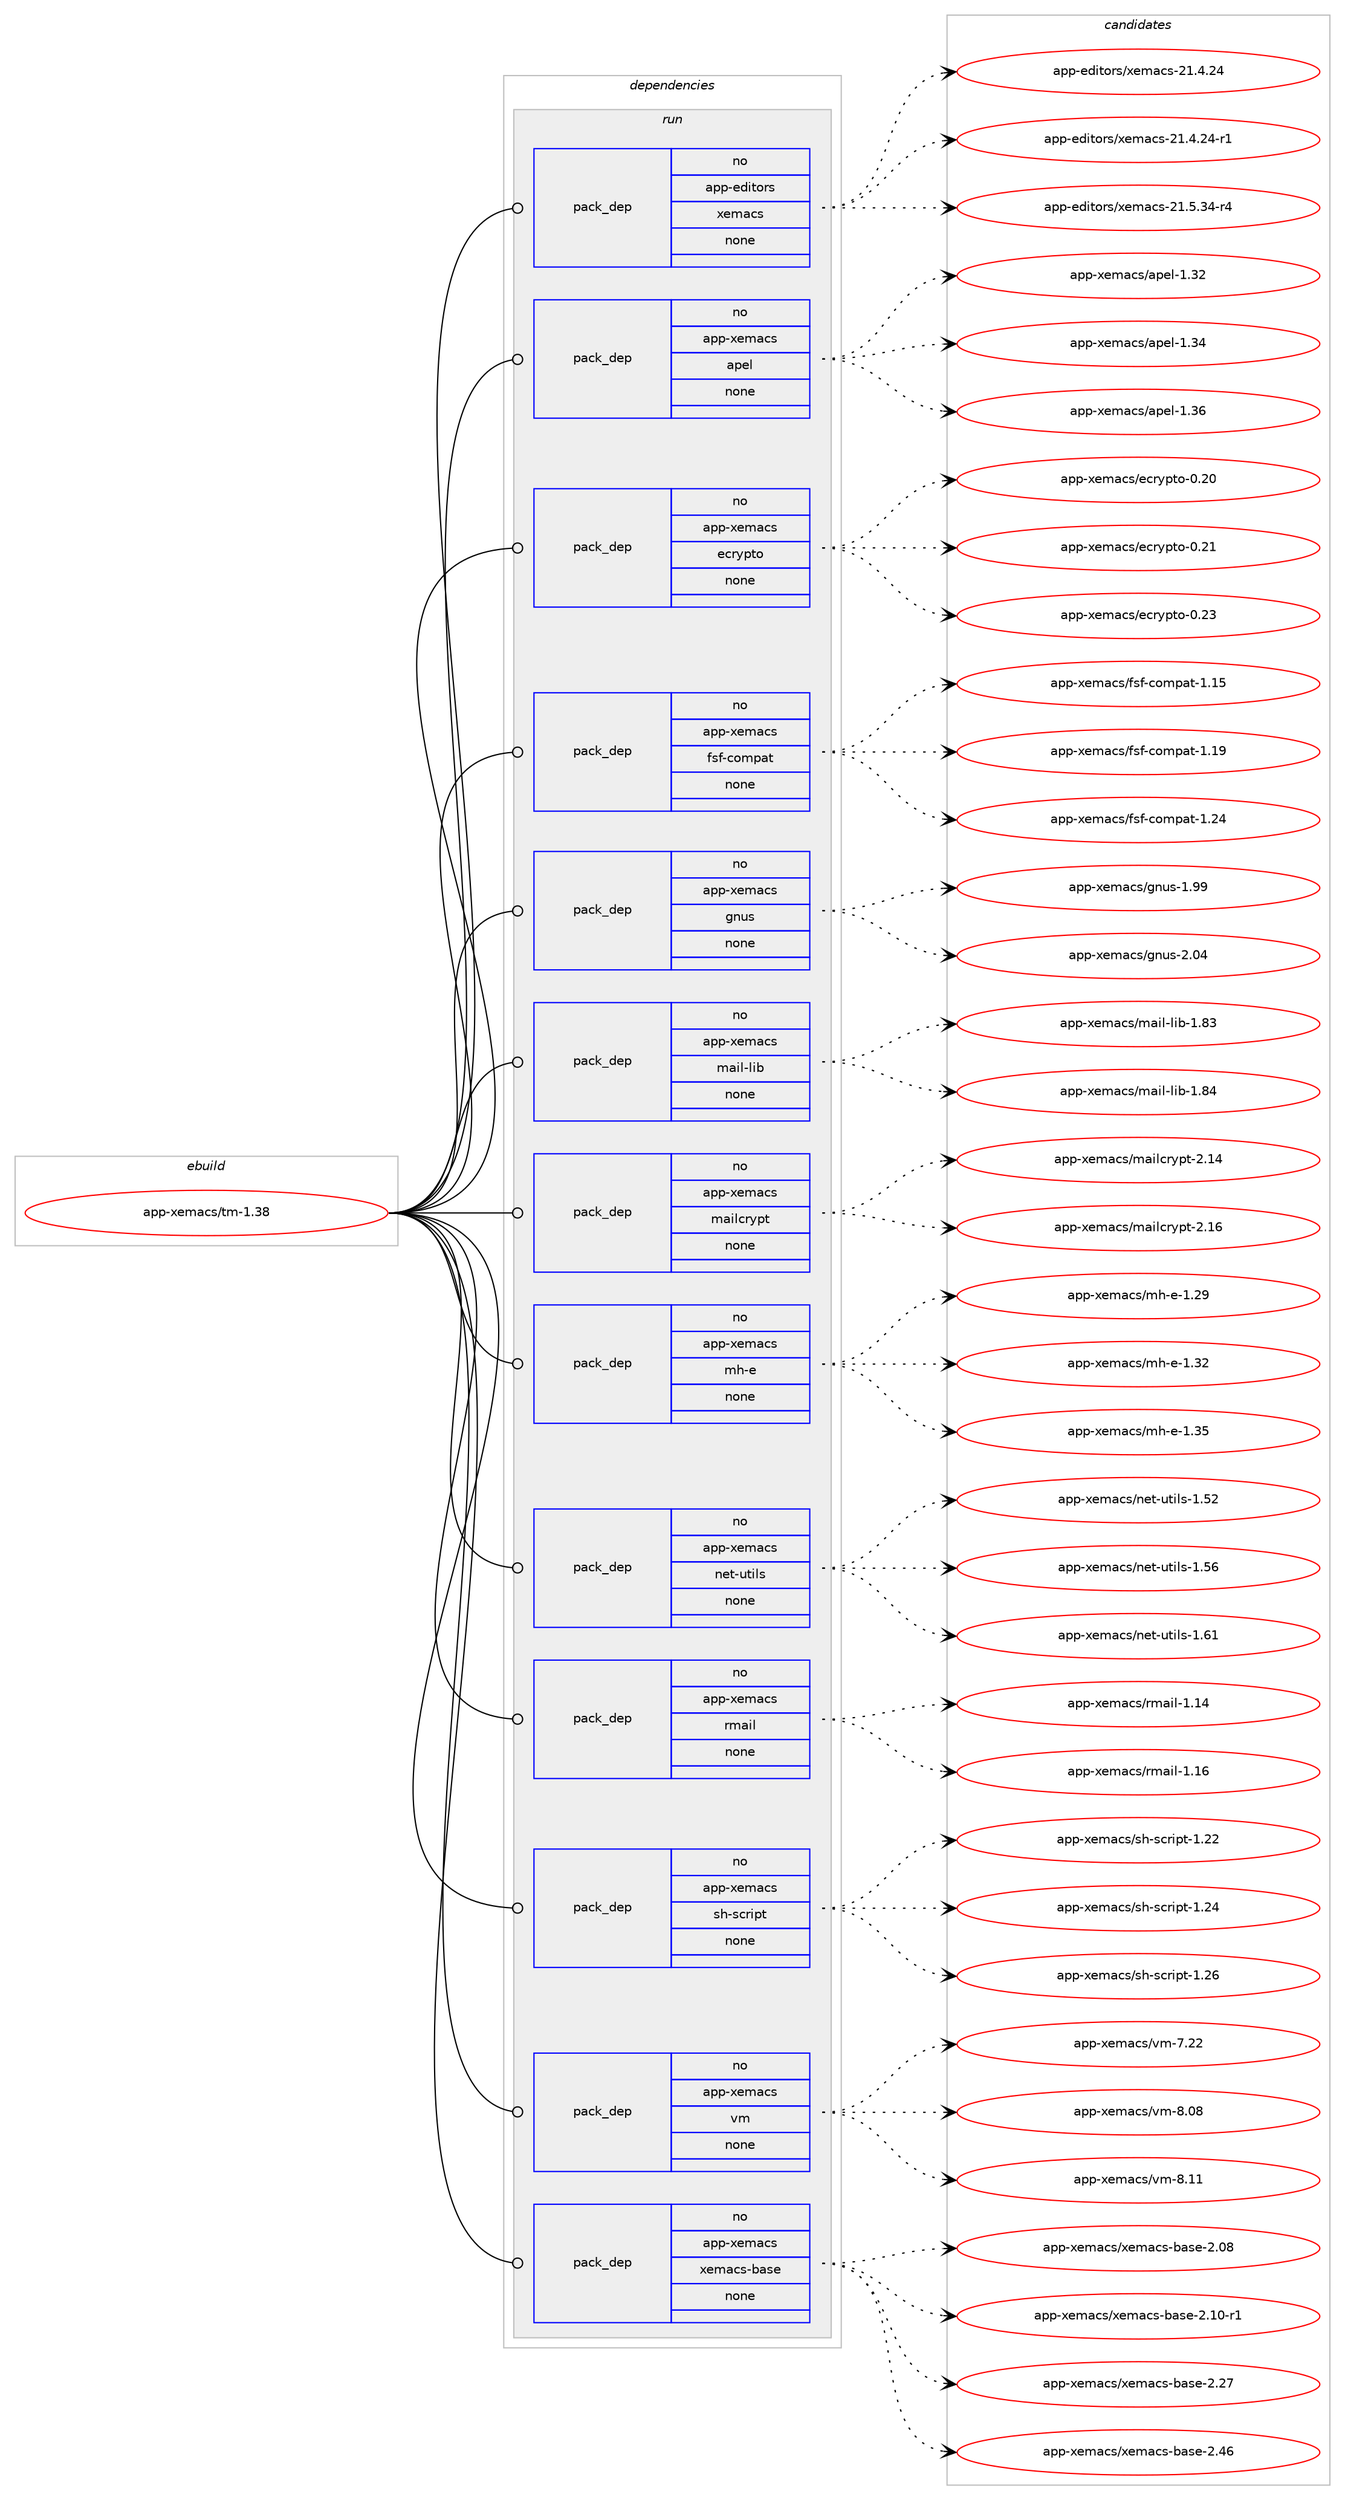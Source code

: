 digraph prolog {

# *************
# Graph options
# *************

newrank=true;
concentrate=true;
compound=true;
graph [rankdir=LR,fontname=Helvetica,fontsize=10,ranksep=1.5];#, ranksep=2.5, nodesep=0.2];
edge  [arrowhead=vee];
node  [fontname=Helvetica,fontsize=10];

# **********
# The ebuild
# **********

subgraph cluster_leftcol {
color=gray;
rank=same;
label=<<i>ebuild</i>>;
id [label="app-xemacs/tm-1.38", color=red, width=4, href="../app-xemacs/tm-1.38.svg"];
}

# ****************
# The dependencies
# ****************

subgraph cluster_midcol {
color=gray;
label=<<i>dependencies</i>>;
subgraph cluster_compile {
fillcolor="#eeeeee";
style=filled;
label=<<i>compile</i>>;
}
subgraph cluster_compileandrun {
fillcolor="#eeeeee";
style=filled;
label=<<i>compile and run</i>>;
}
subgraph cluster_run {
fillcolor="#eeeeee";
style=filled;
label=<<i>run</i>>;
subgraph pack383998 {
dependency515807 [label=<<TABLE BORDER="0" CELLBORDER="1" CELLSPACING="0" CELLPADDING="4" WIDTH="220"><TR><TD ROWSPAN="6" CELLPADDING="30">pack_dep</TD></TR><TR><TD WIDTH="110">no</TD></TR><TR><TD>app-editors</TD></TR><TR><TD>xemacs</TD></TR><TR><TD>none</TD></TR><TR><TD></TD></TR></TABLE>>, shape=none, color=blue];
}
id:e -> dependency515807:w [weight=20,style="solid",arrowhead="odot"];
subgraph pack383999 {
dependency515808 [label=<<TABLE BORDER="0" CELLBORDER="1" CELLSPACING="0" CELLPADDING="4" WIDTH="220"><TR><TD ROWSPAN="6" CELLPADDING="30">pack_dep</TD></TR><TR><TD WIDTH="110">no</TD></TR><TR><TD>app-xemacs</TD></TR><TR><TD>apel</TD></TR><TR><TD>none</TD></TR><TR><TD></TD></TR></TABLE>>, shape=none, color=blue];
}
id:e -> dependency515808:w [weight=20,style="solid",arrowhead="odot"];
subgraph pack384000 {
dependency515809 [label=<<TABLE BORDER="0" CELLBORDER="1" CELLSPACING="0" CELLPADDING="4" WIDTH="220"><TR><TD ROWSPAN="6" CELLPADDING="30">pack_dep</TD></TR><TR><TD WIDTH="110">no</TD></TR><TR><TD>app-xemacs</TD></TR><TR><TD>ecrypto</TD></TR><TR><TD>none</TD></TR><TR><TD></TD></TR></TABLE>>, shape=none, color=blue];
}
id:e -> dependency515809:w [weight=20,style="solid",arrowhead="odot"];
subgraph pack384001 {
dependency515810 [label=<<TABLE BORDER="0" CELLBORDER="1" CELLSPACING="0" CELLPADDING="4" WIDTH="220"><TR><TD ROWSPAN="6" CELLPADDING="30">pack_dep</TD></TR><TR><TD WIDTH="110">no</TD></TR><TR><TD>app-xemacs</TD></TR><TR><TD>fsf-compat</TD></TR><TR><TD>none</TD></TR><TR><TD></TD></TR></TABLE>>, shape=none, color=blue];
}
id:e -> dependency515810:w [weight=20,style="solid",arrowhead="odot"];
subgraph pack384002 {
dependency515811 [label=<<TABLE BORDER="0" CELLBORDER="1" CELLSPACING="0" CELLPADDING="4" WIDTH="220"><TR><TD ROWSPAN="6" CELLPADDING="30">pack_dep</TD></TR><TR><TD WIDTH="110">no</TD></TR><TR><TD>app-xemacs</TD></TR><TR><TD>gnus</TD></TR><TR><TD>none</TD></TR><TR><TD></TD></TR></TABLE>>, shape=none, color=blue];
}
id:e -> dependency515811:w [weight=20,style="solid",arrowhead="odot"];
subgraph pack384003 {
dependency515812 [label=<<TABLE BORDER="0" CELLBORDER="1" CELLSPACING="0" CELLPADDING="4" WIDTH="220"><TR><TD ROWSPAN="6" CELLPADDING="30">pack_dep</TD></TR><TR><TD WIDTH="110">no</TD></TR><TR><TD>app-xemacs</TD></TR><TR><TD>mail-lib</TD></TR><TR><TD>none</TD></TR><TR><TD></TD></TR></TABLE>>, shape=none, color=blue];
}
id:e -> dependency515812:w [weight=20,style="solid",arrowhead="odot"];
subgraph pack384004 {
dependency515813 [label=<<TABLE BORDER="0" CELLBORDER="1" CELLSPACING="0" CELLPADDING="4" WIDTH="220"><TR><TD ROWSPAN="6" CELLPADDING="30">pack_dep</TD></TR><TR><TD WIDTH="110">no</TD></TR><TR><TD>app-xemacs</TD></TR><TR><TD>mailcrypt</TD></TR><TR><TD>none</TD></TR><TR><TD></TD></TR></TABLE>>, shape=none, color=blue];
}
id:e -> dependency515813:w [weight=20,style="solid",arrowhead="odot"];
subgraph pack384005 {
dependency515814 [label=<<TABLE BORDER="0" CELLBORDER="1" CELLSPACING="0" CELLPADDING="4" WIDTH="220"><TR><TD ROWSPAN="6" CELLPADDING="30">pack_dep</TD></TR><TR><TD WIDTH="110">no</TD></TR><TR><TD>app-xemacs</TD></TR><TR><TD>mh-e</TD></TR><TR><TD>none</TD></TR><TR><TD></TD></TR></TABLE>>, shape=none, color=blue];
}
id:e -> dependency515814:w [weight=20,style="solid",arrowhead="odot"];
subgraph pack384006 {
dependency515815 [label=<<TABLE BORDER="0" CELLBORDER="1" CELLSPACING="0" CELLPADDING="4" WIDTH="220"><TR><TD ROWSPAN="6" CELLPADDING="30">pack_dep</TD></TR><TR><TD WIDTH="110">no</TD></TR><TR><TD>app-xemacs</TD></TR><TR><TD>net-utils</TD></TR><TR><TD>none</TD></TR><TR><TD></TD></TR></TABLE>>, shape=none, color=blue];
}
id:e -> dependency515815:w [weight=20,style="solid",arrowhead="odot"];
subgraph pack384007 {
dependency515816 [label=<<TABLE BORDER="0" CELLBORDER="1" CELLSPACING="0" CELLPADDING="4" WIDTH="220"><TR><TD ROWSPAN="6" CELLPADDING="30">pack_dep</TD></TR><TR><TD WIDTH="110">no</TD></TR><TR><TD>app-xemacs</TD></TR><TR><TD>rmail</TD></TR><TR><TD>none</TD></TR><TR><TD></TD></TR></TABLE>>, shape=none, color=blue];
}
id:e -> dependency515816:w [weight=20,style="solid",arrowhead="odot"];
subgraph pack384008 {
dependency515817 [label=<<TABLE BORDER="0" CELLBORDER="1" CELLSPACING="0" CELLPADDING="4" WIDTH="220"><TR><TD ROWSPAN="6" CELLPADDING="30">pack_dep</TD></TR><TR><TD WIDTH="110">no</TD></TR><TR><TD>app-xemacs</TD></TR><TR><TD>sh-script</TD></TR><TR><TD>none</TD></TR><TR><TD></TD></TR></TABLE>>, shape=none, color=blue];
}
id:e -> dependency515817:w [weight=20,style="solid",arrowhead="odot"];
subgraph pack384009 {
dependency515818 [label=<<TABLE BORDER="0" CELLBORDER="1" CELLSPACING="0" CELLPADDING="4" WIDTH="220"><TR><TD ROWSPAN="6" CELLPADDING="30">pack_dep</TD></TR><TR><TD WIDTH="110">no</TD></TR><TR><TD>app-xemacs</TD></TR><TR><TD>vm</TD></TR><TR><TD>none</TD></TR><TR><TD></TD></TR></TABLE>>, shape=none, color=blue];
}
id:e -> dependency515818:w [weight=20,style="solid",arrowhead="odot"];
subgraph pack384010 {
dependency515819 [label=<<TABLE BORDER="0" CELLBORDER="1" CELLSPACING="0" CELLPADDING="4" WIDTH="220"><TR><TD ROWSPAN="6" CELLPADDING="30">pack_dep</TD></TR><TR><TD WIDTH="110">no</TD></TR><TR><TD>app-xemacs</TD></TR><TR><TD>xemacs-base</TD></TR><TR><TD>none</TD></TR><TR><TD></TD></TR></TABLE>>, shape=none, color=blue];
}
id:e -> dependency515819:w [weight=20,style="solid",arrowhead="odot"];
}
}

# **************
# The candidates
# **************

subgraph cluster_choices {
rank=same;
color=gray;
label=<<i>candidates</i>>;

subgraph choice383998 {
color=black;
nodesep=1;
choice97112112451011001051161111141154712010110997991154550494652465052 [label="app-editors/xemacs-21.4.24", color=red, width=4,href="../app-editors/xemacs-21.4.24.svg"];
choice971121124510110010511611111411547120101109979911545504946524650524511449 [label="app-editors/xemacs-21.4.24-r1", color=red, width=4,href="../app-editors/xemacs-21.4.24-r1.svg"];
choice971121124510110010511611111411547120101109979911545504946534651524511452 [label="app-editors/xemacs-21.5.34-r4", color=red, width=4,href="../app-editors/xemacs-21.5.34-r4.svg"];
dependency515807:e -> choice97112112451011001051161111141154712010110997991154550494652465052:w [style=dotted,weight="100"];
dependency515807:e -> choice971121124510110010511611111411547120101109979911545504946524650524511449:w [style=dotted,weight="100"];
dependency515807:e -> choice971121124510110010511611111411547120101109979911545504946534651524511452:w [style=dotted,weight="100"];
}
subgraph choice383999 {
color=black;
nodesep=1;
choice9711211245120101109979911547971121011084549465150 [label="app-xemacs/apel-1.32", color=red, width=4,href="../app-xemacs/apel-1.32.svg"];
choice9711211245120101109979911547971121011084549465152 [label="app-xemacs/apel-1.34", color=red, width=4,href="../app-xemacs/apel-1.34.svg"];
choice9711211245120101109979911547971121011084549465154 [label="app-xemacs/apel-1.36", color=red, width=4,href="../app-xemacs/apel-1.36.svg"];
dependency515808:e -> choice9711211245120101109979911547971121011084549465150:w [style=dotted,weight="100"];
dependency515808:e -> choice9711211245120101109979911547971121011084549465152:w [style=dotted,weight="100"];
dependency515808:e -> choice9711211245120101109979911547971121011084549465154:w [style=dotted,weight="100"];
}
subgraph choice384000 {
color=black;
nodesep=1;
choice9711211245120101109979911547101991141211121161114548465048 [label="app-xemacs/ecrypto-0.20", color=red, width=4,href="../app-xemacs/ecrypto-0.20.svg"];
choice9711211245120101109979911547101991141211121161114548465049 [label="app-xemacs/ecrypto-0.21", color=red, width=4,href="../app-xemacs/ecrypto-0.21.svg"];
choice9711211245120101109979911547101991141211121161114548465051 [label="app-xemacs/ecrypto-0.23", color=red, width=4,href="../app-xemacs/ecrypto-0.23.svg"];
dependency515809:e -> choice9711211245120101109979911547101991141211121161114548465048:w [style=dotted,weight="100"];
dependency515809:e -> choice9711211245120101109979911547101991141211121161114548465049:w [style=dotted,weight="100"];
dependency515809:e -> choice9711211245120101109979911547101991141211121161114548465051:w [style=dotted,weight="100"];
}
subgraph choice384001 {
color=black;
nodesep=1;
choice97112112451201011099799115471021151024599111109112971164549464953 [label="app-xemacs/fsf-compat-1.15", color=red, width=4,href="../app-xemacs/fsf-compat-1.15.svg"];
choice97112112451201011099799115471021151024599111109112971164549464957 [label="app-xemacs/fsf-compat-1.19", color=red, width=4,href="../app-xemacs/fsf-compat-1.19.svg"];
choice97112112451201011099799115471021151024599111109112971164549465052 [label="app-xemacs/fsf-compat-1.24", color=red, width=4,href="../app-xemacs/fsf-compat-1.24.svg"];
dependency515810:e -> choice97112112451201011099799115471021151024599111109112971164549464953:w [style=dotted,weight="100"];
dependency515810:e -> choice97112112451201011099799115471021151024599111109112971164549464957:w [style=dotted,weight="100"];
dependency515810:e -> choice97112112451201011099799115471021151024599111109112971164549465052:w [style=dotted,weight="100"];
}
subgraph choice384002 {
color=black;
nodesep=1;
choice97112112451201011099799115471031101171154549465757 [label="app-xemacs/gnus-1.99", color=red, width=4,href="../app-xemacs/gnus-1.99.svg"];
choice97112112451201011099799115471031101171154550464852 [label="app-xemacs/gnus-2.04", color=red, width=4,href="../app-xemacs/gnus-2.04.svg"];
dependency515811:e -> choice97112112451201011099799115471031101171154549465757:w [style=dotted,weight="100"];
dependency515811:e -> choice97112112451201011099799115471031101171154550464852:w [style=dotted,weight="100"];
}
subgraph choice384003 {
color=black;
nodesep=1;
choice97112112451201011099799115471099710510845108105984549465651 [label="app-xemacs/mail-lib-1.83", color=red, width=4,href="../app-xemacs/mail-lib-1.83.svg"];
choice97112112451201011099799115471099710510845108105984549465652 [label="app-xemacs/mail-lib-1.84", color=red, width=4,href="../app-xemacs/mail-lib-1.84.svg"];
dependency515812:e -> choice97112112451201011099799115471099710510845108105984549465651:w [style=dotted,weight="100"];
dependency515812:e -> choice97112112451201011099799115471099710510845108105984549465652:w [style=dotted,weight="100"];
}
subgraph choice384004 {
color=black;
nodesep=1;
choice971121124512010110997991154710997105108991141211121164550464952 [label="app-xemacs/mailcrypt-2.14", color=red, width=4,href="../app-xemacs/mailcrypt-2.14.svg"];
choice971121124512010110997991154710997105108991141211121164550464954 [label="app-xemacs/mailcrypt-2.16", color=red, width=4,href="../app-xemacs/mailcrypt-2.16.svg"];
dependency515813:e -> choice971121124512010110997991154710997105108991141211121164550464952:w [style=dotted,weight="100"];
dependency515813:e -> choice971121124512010110997991154710997105108991141211121164550464954:w [style=dotted,weight="100"];
}
subgraph choice384005 {
color=black;
nodesep=1;
choice9711211245120101109979911547109104451014549465057 [label="app-xemacs/mh-e-1.29", color=red, width=4,href="../app-xemacs/mh-e-1.29.svg"];
choice9711211245120101109979911547109104451014549465150 [label="app-xemacs/mh-e-1.32", color=red, width=4,href="../app-xemacs/mh-e-1.32.svg"];
choice9711211245120101109979911547109104451014549465153 [label="app-xemacs/mh-e-1.35", color=red, width=4,href="../app-xemacs/mh-e-1.35.svg"];
dependency515814:e -> choice9711211245120101109979911547109104451014549465057:w [style=dotted,weight="100"];
dependency515814:e -> choice9711211245120101109979911547109104451014549465150:w [style=dotted,weight="100"];
dependency515814:e -> choice9711211245120101109979911547109104451014549465153:w [style=dotted,weight="100"];
}
subgraph choice384006 {
color=black;
nodesep=1;
choice9711211245120101109979911547110101116451171161051081154549465350 [label="app-xemacs/net-utils-1.52", color=red, width=4,href="../app-xemacs/net-utils-1.52.svg"];
choice9711211245120101109979911547110101116451171161051081154549465354 [label="app-xemacs/net-utils-1.56", color=red, width=4,href="../app-xemacs/net-utils-1.56.svg"];
choice9711211245120101109979911547110101116451171161051081154549465449 [label="app-xemacs/net-utils-1.61", color=red, width=4,href="../app-xemacs/net-utils-1.61.svg"];
dependency515815:e -> choice9711211245120101109979911547110101116451171161051081154549465350:w [style=dotted,weight="100"];
dependency515815:e -> choice9711211245120101109979911547110101116451171161051081154549465354:w [style=dotted,weight="100"];
dependency515815:e -> choice9711211245120101109979911547110101116451171161051081154549465449:w [style=dotted,weight="100"];
}
subgraph choice384007 {
color=black;
nodesep=1;
choice9711211245120101109979911547114109971051084549464952 [label="app-xemacs/rmail-1.14", color=red, width=4,href="../app-xemacs/rmail-1.14.svg"];
choice9711211245120101109979911547114109971051084549464954 [label="app-xemacs/rmail-1.16", color=red, width=4,href="../app-xemacs/rmail-1.16.svg"];
dependency515816:e -> choice9711211245120101109979911547114109971051084549464952:w [style=dotted,weight="100"];
dependency515816:e -> choice9711211245120101109979911547114109971051084549464954:w [style=dotted,weight="100"];
}
subgraph choice384008 {
color=black;
nodesep=1;
choice971121124512010110997991154711510445115991141051121164549465050 [label="app-xemacs/sh-script-1.22", color=red, width=4,href="../app-xemacs/sh-script-1.22.svg"];
choice971121124512010110997991154711510445115991141051121164549465052 [label="app-xemacs/sh-script-1.24", color=red, width=4,href="../app-xemacs/sh-script-1.24.svg"];
choice971121124512010110997991154711510445115991141051121164549465054 [label="app-xemacs/sh-script-1.26", color=red, width=4,href="../app-xemacs/sh-script-1.26.svg"];
dependency515817:e -> choice971121124512010110997991154711510445115991141051121164549465050:w [style=dotted,weight="100"];
dependency515817:e -> choice971121124512010110997991154711510445115991141051121164549465052:w [style=dotted,weight="100"];
dependency515817:e -> choice971121124512010110997991154711510445115991141051121164549465054:w [style=dotted,weight="100"];
}
subgraph choice384009 {
color=black;
nodesep=1;
choice97112112451201011099799115471181094555465050 [label="app-xemacs/vm-7.22", color=red, width=4,href="../app-xemacs/vm-7.22.svg"];
choice97112112451201011099799115471181094556464856 [label="app-xemacs/vm-8.08", color=red, width=4,href="../app-xemacs/vm-8.08.svg"];
choice97112112451201011099799115471181094556464949 [label="app-xemacs/vm-8.11", color=red, width=4,href="../app-xemacs/vm-8.11.svg"];
dependency515818:e -> choice97112112451201011099799115471181094555465050:w [style=dotted,weight="100"];
dependency515818:e -> choice97112112451201011099799115471181094556464856:w [style=dotted,weight="100"];
dependency515818:e -> choice97112112451201011099799115471181094556464949:w [style=dotted,weight="100"];
}
subgraph choice384010 {
color=black;
nodesep=1;
choice971121124512010110997991154712010110997991154598971151014550464856 [label="app-xemacs/xemacs-base-2.08", color=red, width=4,href="../app-xemacs/xemacs-base-2.08.svg"];
choice9711211245120101109979911547120101109979911545989711510145504649484511449 [label="app-xemacs/xemacs-base-2.10-r1", color=red, width=4,href="../app-xemacs/xemacs-base-2.10-r1.svg"];
choice971121124512010110997991154712010110997991154598971151014550465055 [label="app-xemacs/xemacs-base-2.27", color=red, width=4,href="../app-xemacs/xemacs-base-2.27.svg"];
choice971121124512010110997991154712010110997991154598971151014550465254 [label="app-xemacs/xemacs-base-2.46", color=red, width=4,href="../app-xemacs/xemacs-base-2.46.svg"];
dependency515819:e -> choice971121124512010110997991154712010110997991154598971151014550464856:w [style=dotted,weight="100"];
dependency515819:e -> choice9711211245120101109979911547120101109979911545989711510145504649484511449:w [style=dotted,weight="100"];
dependency515819:e -> choice971121124512010110997991154712010110997991154598971151014550465055:w [style=dotted,weight="100"];
dependency515819:e -> choice971121124512010110997991154712010110997991154598971151014550465254:w [style=dotted,weight="100"];
}
}

}
